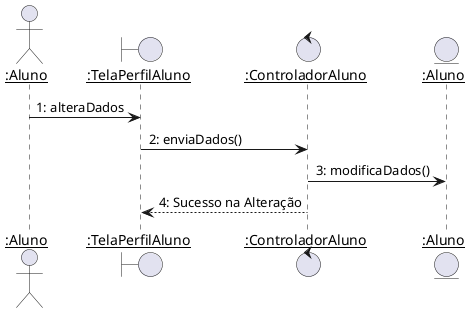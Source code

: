 @startuml
skinparam sequenceParticipant underline

actor ":Aluno" as Aluno
boundary ":TelaPerfilAluno" as TelaPerfilAluno
control ":ControladorAluno" as ControladorAluno
entity ":Aluno" as AlunoC



Aluno -> TelaPerfilAluno : 1: alteraDados
TelaPerfilAluno -> ControladorAluno: 2: enviaDados()
ControladorAluno-> AlunoC: 3: modificaDados()
ControladorAluno--> TelaPerfilAluno --: 4: Sucesso na Alteração
@enduml